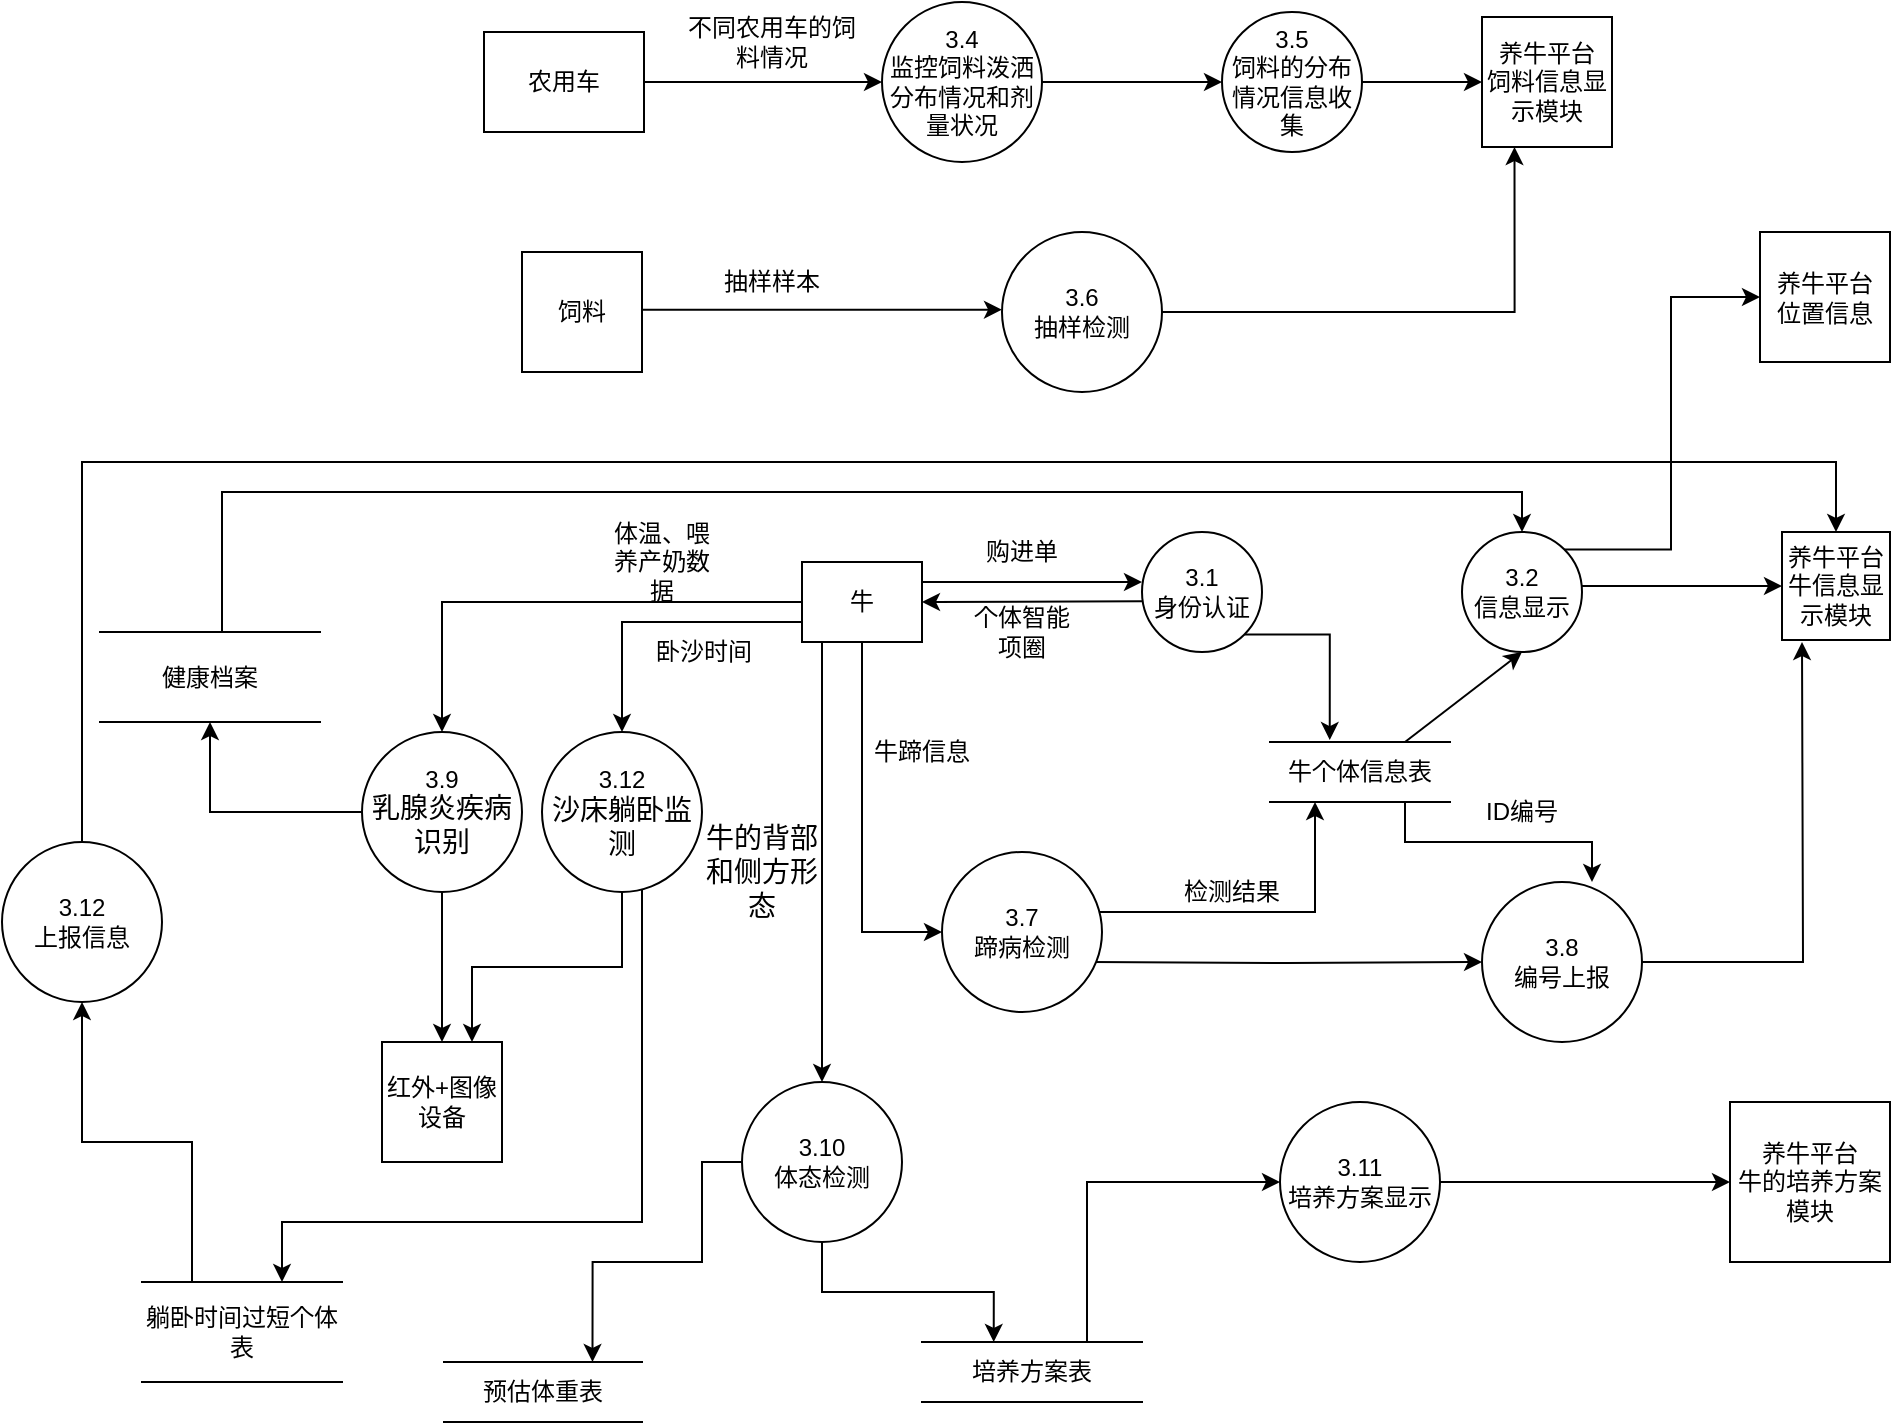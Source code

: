 <mxfile version="15.7.0" type="github">
  <diagram id="PhO16UAb1bBxQCCEMA57" name="Page-1">
    <mxGraphModel dx="973" dy="518" grid="1" gridSize="10" guides="1" tooltips="1" connect="1" arrows="1" fold="1" page="1" pageScale="1" pageWidth="1200" pageHeight="1920" math="0" shadow="0">
      <root>
        <mxCell id="0" />
        <mxCell id="1" parent="0" />
        <mxCell id="A-y7OaiIlYvrfuH1-HBK-48" style="edgeStyle=orthogonalEdgeStyle;rounded=0;orthogonalLoop=1;jettySize=auto;html=1;exitX=0.75;exitY=1;exitDx=0;exitDy=0;" edge="1" parent="1" source="wGLRBGFEHYjUbP7ZM2yr-5">
          <mxGeometry relative="1" as="geometry">
            <mxPoint x="1035" y="730" as="targetPoint" />
            <Array as="points">
              <mxPoint x="942" y="710" />
              <mxPoint x="1035" y="710" />
            </Array>
          </mxGeometry>
        </mxCell>
        <mxCell id="wGLRBGFEHYjUbP7ZM2yr-5" value="牛个体信息表" style="shape=partialRectangle;whiteSpace=wrap;html=1;left=0;right=0;fillColor=none;" parent="1" vertex="1">
          <mxGeometry x="874" y="660" width="90" height="30" as="geometry" />
        </mxCell>
        <mxCell id="A-y7OaiIlYvrfuH1-HBK-39" style="edgeStyle=orthogonalEdgeStyle;rounded=0;orthogonalLoop=1;jettySize=auto;html=1;exitX=0.5;exitY=1;exitDx=0;exitDy=0;entryX=0;entryY=0.5;entryDx=0;entryDy=0;" edge="1" parent="1" source="A-y7OaiIlYvrfuH1-HBK-1" target="A-y7OaiIlYvrfuH1-HBK-38">
          <mxGeometry relative="1" as="geometry">
            <mxPoint x="670" y="750" as="targetPoint" />
          </mxGeometry>
        </mxCell>
        <mxCell id="A-y7OaiIlYvrfuH1-HBK-54" style="edgeStyle=orthogonalEdgeStyle;rounded=0;orthogonalLoop=1;jettySize=auto;html=1;exitX=0;exitY=0.5;exitDx=0;exitDy=0;entryX=0.5;entryY=0;entryDx=0;entryDy=0;" edge="1" parent="1" source="A-y7OaiIlYvrfuH1-HBK-1" target="A-y7OaiIlYvrfuH1-HBK-51">
          <mxGeometry relative="1" as="geometry" />
        </mxCell>
        <mxCell id="A-y7OaiIlYvrfuH1-HBK-62" style="edgeStyle=orthogonalEdgeStyle;rounded=0;orthogonalLoop=1;jettySize=auto;html=1;exitX=0.25;exitY=1;exitDx=0;exitDy=0;entryX=0.5;entryY=0;entryDx=0;entryDy=0;" edge="1" parent="1" source="A-y7OaiIlYvrfuH1-HBK-1" target="A-y7OaiIlYvrfuH1-HBK-61">
          <mxGeometry relative="1" as="geometry">
            <Array as="points">
              <mxPoint x="650" y="610" />
            </Array>
          </mxGeometry>
        </mxCell>
        <mxCell id="A-y7OaiIlYvrfuH1-HBK-78" style="edgeStyle=orthogonalEdgeStyle;rounded=0;orthogonalLoop=1;jettySize=auto;html=1;exitX=0;exitY=0.75;exitDx=0;exitDy=0;" edge="1" parent="1" source="A-y7OaiIlYvrfuH1-HBK-1" target="A-y7OaiIlYvrfuH1-HBK-76">
          <mxGeometry relative="1" as="geometry" />
        </mxCell>
        <mxCell id="A-y7OaiIlYvrfuH1-HBK-1" value="牛" style="rounded=0;whiteSpace=wrap;html=1;" vertex="1" parent="1">
          <mxGeometry x="640" y="570" width="60" height="40" as="geometry" />
        </mxCell>
        <mxCell id="A-y7OaiIlYvrfuH1-HBK-37" style="edgeStyle=orthogonalEdgeStyle;rounded=0;orthogonalLoop=1;jettySize=auto;html=1;exitX=1;exitY=1;exitDx=0;exitDy=0;entryX=0.332;entryY=-0.032;entryDx=0;entryDy=0;entryPerimeter=0;" edge="1" parent="1" source="A-y7OaiIlYvrfuH1-HBK-2" target="wGLRBGFEHYjUbP7ZM2yr-5">
          <mxGeometry relative="1" as="geometry" />
        </mxCell>
        <mxCell id="A-y7OaiIlYvrfuH1-HBK-2" value="3.1&lt;br&gt;身份认证" style="ellipse;whiteSpace=wrap;html=1;aspect=fixed;" vertex="1" parent="1">
          <mxGeometry x="810" y="555" width="60" height="60" as="geometry" />
        </mxCell>
        <mxCell id="A-y7OaiIlYvrfuH1-HBK-3" value="" style="endArrow=classic;html=1;rounded=0;" edge="1" parent="1">
          <mxGeometry width="50" height="50" relative="1" as="geometry">
            <mxPoint x="700" y="580" as="sourcePoint" />
            <mxPoint x="810" y="580" as="targetPoint" />
          </mxGeometry>
        </mxCell>
        <mxCell id="A-y7OaiIlYvrfuH1-HBK-4" value="购进单" style="text;html=1;strokeColor=none;fillColor=none;align=center;verticalAlign=middle;whiteSpace=wrap;rounded=0;" vertex="1" parent="1">
          <mxGeometry x="720" y="550" width="60" height="30" as="geometry" />
        </mxCell>
        <mxCell id="A-y7OaiIlYvrfuH1-HBK-6" value="" style="endArrow=classic;html=1;rounded=0;entryX=1;entryY=0.5;entryDx=0;entryDy=0;" edge="1" parent="1" target="A-y7OaiIlYvrfuH1-HBK-1">
          <mxGeometry width="50" height="50" relative="1" as="geometry">
            <mxPoint x="810" y="589.58" as="sourcePoint" />
            <mxPoint x="710" y="589.58" as="targetPoint" />
            <Array as="points" />
          </mxGeometry>
        </mxCell>
        <mxCell id="A-y7OaiIlYvrfuH1-HBK-7" value="个体智能项圈" style="text;html=1;strokeColor=none;fillColor=none;align=center;verticalAlign=middle;whiteSpace=wrap;rounded=0;" vertex="1" parent="1">
          <mxGeometry x="720" y="590" width="60" height="30" as="geometry" />
        </mxCell>
        <mxCell id="A-y7OaiIlYvrfuH1-HBK-88" style="edgeStyle=orthogonalEdgeStyle;rounded=0;orthogonalLoop=1;jettySize=auto;html=1;exitX=1;exitY=0;exitDx=0;exitDy=0;entryX=0;entryY=0.5;entryDx=0;entryDy=0;" edge="1" parent="1" source="A-y7OaiIlYvrfuH1-HBK-13" target="A-y7OaiIlYvrfuH1-HBK-87">
          <mxGeometry relative="1" as="geometry" />
        </mxCell>
        <mxCell id="A-y7OaiIlYvrfuH1-HBK-13" value="3.2&lt;br&gt;信息显示" style="ellipse;whiteSpace=wrap;html=1;aspect=fixed;" vertex="1" parent="1">
          <mxGeometry x="970" y="555" width="60" height="60" as="geometry" />
        </mxCell>
        <mxCell id="A-y7OaiIlYvrfuH1-HBK-14" value="" style="endArrow=classic;html=1;rounded=0;entryX=0.5;entryY=1;entryDx=0;entryDy=0;exitX=0.75;exitY=0;exitDx=0;exitDy=0;" edge="1" parent="1" source="wGLRBGFEHYjUbP7ZM2yr-5" target="A-y7OaiIlYvrfuH1-HBK-13">
          <mxGeometry width="50" height="50" relative="1" as="geometry">
            <mxPoint x="840" y="560" as="sourcePoint" />
            <mxPoint x="890" y="510" as="targetPoint" />
            <Array as="points" />
          </mxGeometry>
        </mxCell>
        <mxCell id="A-y7OaiIlYvrfuH1-HBK-16" value="养牛平台&lt;br&gt;牛信息显示模块" style="whiteSpace=wrap;html=1;aspect=fixed;" vertex="1" parent="1">
          <mxGeometry x="1130" y="555" width="54" height="54" as="geometry" />
        </mxCell>
        <mxCell id="A-y7OaiIlYvrfuH1-HBK-17" value="" style="endArrow=classic;html=1;rounded=0;entryX=0;entryY=0.5;entryDx=0;entryDy=0;" edge="1" parent="1" target="A-y7OaiIlYvrfuH1-HBK-16">
          <mxGeometry width="50" height="50" relative="1" as="geometry">
            <mxPoint x="1030" y="582" as="sourcePoint" />
            <mxPoint x="1100" y="555" as="targetPoint" />
          </mxGeometry>
        </mxCell>
        <mxCell id="A-y7OaiIlYvrfuH1-HBK-25" style="edgeStyle=orthogonalEdgeStyle;rounded=0;orthogonalLoop=1;jettySize=auto;html=1;exitX=1;exitY=0.5;exitDx=0;exitDy=0;entryX=0;entryY=0.5;entryDx=0;entryDy=0;" edge="1" parent="1" source="A-y7OaiIlYvrfuH1-HBK-18" target="A-y7OaiIlYvrfuH1-HBK-23">
          <mxGeometry relative="1" as="geometry" />
        </mxCell>
        <mxCell id="A-y7OaiIlYvrfuH1-HBK-18" value="农用车" style="rounded=0;whiteSpace=wrap;html=1;" vertex="1" parent="1">
          <mxGeometry x="481" y="305" width="80" height="50" as="geometry" />
        </mxCell>
        <mxCell id="A-y7OaiIlYvrfuH1-HBK-31" value="" style="edgeStyle=orthogonalEdgeStyle;rounded=0;orthogonalLoop=1;jettySize=auto;html=1;" edge="1" parent="1" source="A-y7OaiIlYvrfuH1-HBK-19" target="A-y7OaiIlYvrfuH1-HBK-30">
          <mxGeometry relative="1" as="geometry" />
        </mxCell>
        <mxCell id="A-y7OaiIlYvrfuH1-HBK-19" value="3.5&lt;br&gt;饲料的分布情况信息收集" style="ellipse;whiteSpace=wrap;html=1;aspect=fixed;" vertex="1" parent="1">
          <mxGeometry x="850" y="295" width="70" height="70" as="geometry" />
        </mxCell>
        <mxCell id="A-y7OaiIlYvrfuH1-HBK-28" value="" style="edgeStyle=orthogonalEdgeStyle;rounded=0;orthogonalLoop=1;jettySize=auto;html=1;" edge="1" parent="1" source="A-y7OaiIlYvrfuH1-HBK-23" target="A-y7OaiIlYvrfuH1-HBK-19">
          <mxGeometry relative="1" as="geometry" />
        </mxCell>
        <mxCell id="A-y7OaiIlYvrfuH1-HBK-23" value="3.4&lt;br&gt;监控饲料泼洒分布情况和剂量状况" style="ellipse;whiteSpace=wrap;html=1;aspect=fixed;" vertex="1" parent="1">
          <mxGeometry x="680" y="290" width="80" height="80" as="geometry" />
        </mxCell>
        <mxCell id="A-y7OaiIlYvrfuH1-HBK-26" value="不同农用车的饲料情况" style="text;html=1;strokeColor=none;fillColor=none;align=center;verticalAlign=middle;whiteSpace=wrap;rounded=0;" vertex="1" parent="1">
          <mxGeometry x="580" y="295" width="90" height="30" as="geometry" />
        </mxCell>
        <mxCell id="A-y7OaiIlYvrfuH1-HBK-30" value="养牛平台&lt;br&gt;饲料信息显示模块" style="whiteSpace=wrap;html=1;aspect=fixed;" vertex="1" parent="1">
          <mxGeometry x="980" y="297.5" width="65" height="65" as="geometry" />
        </mxCell>
        <mxCell id="A-y7OaiIlYvrfuH1-HBK-34" value="" style="edgeStyle=orthogonalEdgeStyle;rounded=0;orthogonalLoop=1;jettySize=auto;html=1;" edge="1" parent="1">
          <mxGeometry relative="1" as="geometry">
            <mxPoint x="560" y="443.82" as="sourcePoint" />
            <mxPoint x="740" y="443.82" as="targetPoint" />
          </mxGeometry>
        </mxCell>
        <mxCell id="A-y7OaiIlYvrfuH1-HBK-32" value="饲料" style="whiteSpace=wrap;html=1;aspect=fixed;" vertex="1" parent="1">
          <mxGeometry x="500" y="415" width="60" height="60" as="geometry" />
        </mxCell>
        <mxCell id="A-y7OaiIlYvrfuH1-HBK-36" style="edgeStyle=orthogonalEdgeStyle;rounded=0;orthogonalLoop=1;jettySize=auto;html=1;exitX=1;exitY=0.5;exitDx=0;exitDy=0;entryX=0.25;entryY=1;entryDx=0;entryDy=0;" edge="1" parent="1" source="A-y7OaiIlYvrfuH1-HBK-33" target="A-y7OaiIlYvrfuH1-HBK-30">
          <mxGeometry relative="1" as="geometry" />
        </mxCell>
        <mxCell id="A-y7OaiIlYvrfuH1-HBK-33" value="3.6&lt;br&gt;抽样检测" style="ellipse;whiteSpace=wrap;html=1;aspect=fixed;" vertex="1" parent="1">
          <mxGeometry x="740" y="405" width="80" height="80" as="geometry" />
        </mxCell>
        <mxCell id="A-y7OaiIlYvrfuH1-HBK-35" value="抽样样本" style="text;html=1;strokeColor=none;fillColor=none;align=center;verticalAlign=middle;whiteSpace=wrap;rounded=0;" vertex="1" parent="1">
          <mxGeometry x="595" y="415" width="60" height="30" as="geometry" />
        </mxCell>
        <mxCell id="A-y7OaiIlYvrfuH1-HBK-43" style="edgeStyle=orthogonalEdgeStyle;rounded=0;orthogonalLoop=1;jettySize=auto;html=1;entryX=0.25;entryY=1;entryDx=0;entryDy=0;exitX=0.977;exitY=0.397;exitDx=0;exitDy=0;exitPerimeter=0;" edge="1" parent="1" source="A-y7OaiIlYvrfuH1-HBK-38" target="wGLRBGFEHYjUbP7ZM2yr-5">
          <mxGeometry relative="1" as="geometry">
            <mxPoint x="805" y="745" as="sourcePoint" />
            <Array as="points">
              <mxPoint x="788" y="745" />
              <mxPoint x="897" y="745" />
            </Array>
          </mxGeometry>
        </mxCell>
        <mxCell id="A-y7OaiIlYvrfuH1-HBK-47" value="" style="edgeStyle=orthogonalEdgeStyle;rounded=0;orthogonalLoop=1;jettySize=auto;html=1;entryX=0;entryY=0.5;entryDx=0;entryDy=0;" edge="1" parent="1" target="A-y7OaiIlYvrfuH1-HBK-46">
          <mxGeometry relative="1" as="geometry">
            <mxPoint x="785" y="770" as="sourcePoint" />
            <mxPoint x="970" y="770" as="targetPoint" />
          </mxGeometry>
        </mxCell>
        <mxCell id="A-y7OaiIlYvrfuH1-HBK-38" value="3.7&lt;br&gt;蹄病检测" style="ellipse;whiteSpace=wrap;html=1;aspect=fixed;" vertex="1" parent="1">
          <mxGeometry x="710" y="715" width="80" height="80" as="geometry" />
        </mxCell>
        <mxCell id="A-y7OaiIlYvrfuH1-HBK-40" value="牛蹄信息" style="text;html=1;strokeColor=none;fillColor=none;align=center;verticalAlign=middle;whiteSpace=wrap;rounded=0;" vertex="1" parent="1">
          <mxGeometry x="670" y="650" width="60" height="30" as="geometry" />
        </mxCell>
        <mxCell id="A-y7OaiIlYvrfuH1-HBK-44" value="检测结果" style="text;html=1;strokeColor=none;fillColor=none;align=center;verticalAlign=middle;whiteSpace=wrap;rounded=0;" vertex="1" parent="1">
          <mxGeometry x="825" y="720" width="60" height="30" as="geometry" />
        </mxCell>
        <mxCell id="A-y7OaiIlYvrfuH1-HBK-49" style="edgeStyle=orthogonalEdgeStyle;rounded=0;orthogonalLoop=1;jettySize=auto;html=1;exitX=1;exitY=0.5;exitDx=0;exitDy=0;" edge="1" parent="1" source="A-y7OaiIlYvrfuH1-HBK-46">
          <mxGeometry relative="1" as="geometry">
            <mxPoint x="1140" y="610.0" as="targetPoint" />
            <mxPoint x="1075" y="770" as="sourcePoint" />
          </mxGeometry>
        </mxCell>
        <mxCell id="A-y7OaiIlYvrfuH1-HBK-46" value="3.8&lt;br&gt;编号上报" style="ellipse;whiteSpace=wrap;html=1;aspect=fixed;" vertex="1" parent="1">
          <mxGeometry x="980" y="730" width="80" height="80" as="geometry" />
        </mxCell>
        <mxCell id="A-y7OaiIlYvrfuH1-HBK-50" value="红外+图像设备" style="whiteSpace=wrap;html=1;aspect=fixed;" vertex="1" parent="1">
          <mxGeometry x="430" y="810" width="60" height="60" as="geometry" />
        </mxCell>
        <mxCell id="A-y7OaiIlYvrfuH1-HBK-55" value="" style="edgeStyle=orthogonalEdgeStyle;rounded=0;orthogonalLoop=1;jettySize=auto;html=1;" edge="1" parent="1" source="A-y7OaiIlYvrfuH1-HBK-51">
          <mxGeometry relative="1" as="geometry">
            <mxPoint x="460.0" y="810" as="targetPoint" />
          </mxGeometry>
        </mxCell>
        <mxCell id="A-y7OaiIlYvrfuH1-HBK-58" style="edgeStyle=orthogonalEdgeStyle;rounded=0;orthogonalLoop=1;jettySize=auto;html=1;entryX=0.5;entryY=1;entryDx=0;entryDy=0;" edge="1" parent="1" source="A-y7OaiIlYvrfuH1-HBK-51" target="A-y7OaiIlYvrfuH1-HBK-57">
          <mxGeometry relative="1" as="geometry" />
        </mxCell>
        <mxCell id="A-y7OaiIlYvrfuH1-HBK-51" value="3.9&lt;br&gt;&lt;font face=&quot;等线&quot;&gt;&lt;span style=&quot;font-size: 14px&quot;&gt;乳腺炎疾病识别&lt;/span&gt;&lt;/font&gt;" style="ellipse;whiteSpace=wrap;html=1;aspect=fixed;" vertex="1" parent="1">
          <mxGeometry x="420" y="655" width="80" height="80" as="geometry" />
        </mxCell>
        <mxCell id="A-y7OaiIlYvrfuH1-HBK-52" value="ID编号" style="text;html=1;strokeColor=none;fillColor=none;align=center;verticalAlign=middle;whiteSpace=wrap;rounded=0;" vertex="1" parent="1">
          <mxGeometry x="970" y="680" width="60" height="30" as="geometry" />
        </mxCell>
        <mxCell id="A-y7OaiIlYvrfuH1-HBK-56" value="体温、喂养产奶数据" style="text;html=1;strokeColor=none;fillColor=none;align=center;verticalAlign=middle;whiteSpace=wrap;rounded=0;" vertex="1" parent="1">
          <mxGeometry x="540" y="555" width="60" height="30" as="geometry" />
        </mxCell>
        <mxCell id="A-y7OaiIlYvrfuH1-HBK-59" style="edgeStyle=orthogonalEdgeStyle;rounded=0;orthogonalLoop=1;jettySize=auto;html=1;entryX=0.5;entryY=0;entryDx=0;entryDy=0;" edge="1" parent="1" source="A-y7OaiIlYvrfuH1-HBK-57" target="A-y7OaiIlYvrfuH1-HBK-13">
          <mxGeometry relative="1" as="geometry">
            <Array as="points">
              <mxPoint x="350" y="535" />
              <mxPoint x="1000" y="535" />
            </Array>
          </mxGeometry>
        </mxCell>
        <mxCell id="A-y7OaiIlYvrfuH1-HBK-57" value="健康档案" style="shape=partialRectangle;whiteSpace=wrap;html=1;left=0;right=0;fillColor=none;" vertex="1" parent="1">
          <mxGeometry x="289" y="605" width="110" height="45" as="geometry" />
        </mxCell>
        <mxCell id="A-y7OaiIlYvrfuH1-HBK-68" style="edgeStyle=orthogonalEdgeStyle;rounded=0;orthogonalLoop=1;jettySize=auto;html=1;entryX=0.326;entryY=-0.001;entryDx=0;entryDy=0;exitX=0.5;exitY=1;exitDx=0;exitDy=0;entryPerimeter=0;" edge="1" parent="1" source="A-y7OaiIlYvrfuH1-HBK-61" target="A-y7OaiIlYvrfuH1-HBK-67">
          <mxGeometry relative="1" as="geometry" />
        </mxCell>
        <mxCell id="A-y7OaiIlYvrfuH1-HBK-74" style="edgeStyle=orthogonalEdgeStyle;rounded=0;orthogonalLoop=1;jettySize=auto;html=1;exitX=0;exitY=0.5;exitDx=0;exitDy=0;entryX=0.75;entryY=0;entryDx=0;entryDy=0;" edge="1" parent="1" source="A-y7OaiIlYvrfuH1-HBK-61" target="A-y7OaiIlYvrfuH1-HBK-73">
          <mxGeometry relative="1" as="geometry">
            <Array as="points">
              <mxPoint x="590" y="870" />
              <mxPoint x="590" y="920" />
              <mxPoint x="535" y="920" />
            </Array>
          </mxGeometry>
        </mxCell>
        <mxCell id="A-y7OaiIlYvrfuH1-HBK-61" value="3.10&lt;br&gt;体态检测" style="ellipse;whiteSpace=wrap;html=1;aspect=fixed;" vertex="1" parent="1">
          <mxGeometry x="610" y="830" width="80" height="80" as="geometry" />
        </mxCell>
        <mxCell id="A-y7OaiIlYvrfuH1-HBK-66" value="&lt;span style=&quot;font-size: 10.5pt&quot;&gt;牛的背部和侧方形态&lt;/span&gt;" style="text;html=1;strokeColor=none;fillColor=none;align=center;verticalAlign=middle;whiteSpace=wrap;rounded=0;" vertex="1" parent="1">
          <mxGeometry x="590" y="670" width="60" height="110" as="geometry" />
        </mxCell>
        <mxCell id="A-y7OaiIlYvrfuH1-HBK-70" style="edgeStyle=orthogonalEdgeStyle;rounded=0;orthogonalLoop=1;jettySize=auto;html=1;exitX=0.75;exitY=0;exitDx=0;exitDy=0;entryX=0;entryY=0.5;entryDx=0;entryDy=0;" edge="1" parent="1" source="A-y7OaiIlYvrfuH1-HBK-67" target="A-y7OaiIlYvrfuH1-HBK-69">
          <mxGeometry relative="1" as="geometry" />
        </mxCell>
        <mxCell id="A-y7OaiIlYvrfuH1-HBK-67" value="培养方案表" style="shape=partialRectangle;whiteSpace=wrap;html=1;left=0;right=0;fillColor=none;" vertex="1" parent="1">
          <mxGeometry x="700" y="960" width="110" height="30" as="geometry" />
        </mxCell>
        <mxCell id="A-y7OaiIlYvrfuH1-HBK-72" style="edgeStyle=orthogonalEdgeStyle;rounded=0;orthogonalLoop=1;jettySize=auto;html=1;exitX=1;exitY=0.5;exitDx=0;exitDy=0;" edge="1" parent="1" source="A-y7OaiIlYvrfuH1-HBK-69" target="A-y7OaiIlYvrfuH1-HBK-71">
          <mxGeometry relative="1" as="geometry" />
        </mxCell>
        <mxCell id="A-y7OaiIlYvrfuH1-HBK-69" value="3.11&lt;br&gt;培养方案显示" style="ellipse;whiteSpace=wrap;html=1;aspect=fixed;" vertex="1" parent="1">
          <mxGeometry x="879" y="840" width="80" height="80" as="geometry" />
        </mxCell>
        <mxCell id="A-y7OaiIlYvrfuH1-HBK-71" value="养牛平台&lt;br&gt;牛的培养方案模块" style="whiteSpace=wrap;html=1;aspect=fixed;" vertex="1" parent="1">
          <mxGeometry x="1104" y="840" width="80" height="80" as="geometry" />
        </mxCell>
        <mxCell id="A-y7OaiIlYvrfuH1-HBK-73" value="预估体重表" style="shape=partialRectangle;whiteSpace=wrap;html=1;left=0;right=0;fillColor=none;" vertex="1" parent="1">
          <mxGeometry x="461" y="970" width="99" height="30" as="geometry" />
        </mxCell>
        <mxCell id="A-y7OaiIlYvrfuH1-HBK-79" style="edgeStyle=orthogonalEdgeStyle;rounded=0;orthogonalLoop=1;jettySize=auto;html=1;exitX=0.5;exitY=1;exitDx=0;exitDy=0;entryX=0.75;entryY=0;entryDx=0;entryDy=0;" edge="1" parent="1" source="A-y7OaiIlYvrfuH1-HBK-76" target="A-y7OaiIlYvrfuH1-HBK-50">
          <mxGeometry relative="1" as="geometry" />
        </mxCell>
        <mxCell id="A-y7OaiIlYvrfuH1-HBK-83" style="edgeStyle=orthogonalEdgeStyle;rounded=0;orthogonalLoop=1;jettySize=auto;html=1;exitX=1;exitY=1;exitDx=0;exitDy=0;" edge="1" parent="1" source="A-y7OaiIlYvrfuH1-HBK-76" target="A-y7OaiIlYvrfuH1-HBK-82">
          <mxGeometry relative="1" as="geometry">
            <Array as="points">
              <mxPoint x="560" y="723" />
              <mxPoint x="560" y="900" />
              <mxPoint x="380" y="900" />
            </Array>
          </mxGeometry>
        </mxCell>
        <mxCell id="A-y7OaiIlYvrfuH1-HBK-76" value="3.12&lt;br&gt;&lt;span style=&quot;font-size: 10.5pt&quot;&gt;沙床躺卧监测&lt;/span&gt;" style="ellipse;whiteSpace=wrap;html=1;aspect=fixed;" vertex="1" parent="1">
          <mxGeometry x="510" y="655" width="80" height="80" as="geometry" />
        </mxCell>
        <mxCell id="A-y7OaiIlYvrfuH1-HBK-80" value="卧沙时间" style="text;html=1;strokeColor=none;fillColor=none;align=center;verticalAlign=middle;whiteSpace=wrap;rounded=0;" vertex="1" parent="1">
          <mxGeometry x="561" y="600" width="60" height="30" as="geometry" />
        </mxCell>
        <mxCell id="A-y7OaiIlYvrfuH1-HBK-85" style="edgeStyle=orthogonalEdgeStyle;rounded=0;orthogonalLoop=1;jettySize=auto;html=1;exitX=0.25;exitY=0;exitDx=0;exitDy=0;entryX=0.5;entryY=1;entryDx=0;entryDy=0;" edge="1" parent="1" source="A-y7OaiIlYvrfuH1-HBK-82" target="A-y7OaiIlYvrfuH1-HBK-84">
          <mxGeometry relative="1" as="geometry">
            <mxPoint x="280" y="830" as="targetPoint" />
          </mxGeometry>
        </mxCell>
        <mxCell id="A-y7OaiIlYvrfuH1-HBK-82" value="躺卧时间过短个体表" style="shape=partialRectangle;whiteSpace=wrap;html=1;left=0;right=0;fillColor=none;" vertex="1" parent="1">
          <mxGeometry x="310" y="930" width="100" height="50" as="geometry" />
        </mxCell>
        <mxCell id="A-y7OaiIlYvrfuH1-HBK-86" style="edgeStyle=orthogonalEdgeStyle;rounded=0;orthogonalLoop=1;jettySize=auto;html=1;exitX=0.5;exitY=0;exitDx=0;exitDy=0;entryX=0.5;entryY=0;entryDx=0;entryDy=0;" edge="1" parent="1" target="A-y7OaiIlYvrfuH1-HBK-16">
          <mxGeometry relative="1" as="geometry">
            <mxPoint x="280" y="750" as="sourcePoint" />
            <Array as="points">
              <mxPoint x="280" y="520" />
              <mxPoint x="1157" y="520" />
            </Array>
          </mxGeometry>
        </mxCell>
        <mxCell id="A-y7OaiIlYvrfuH1-HBK-84" value="3.12&lt;br&gt;上报信息" style="ellipse;whiteSpace=wrap;html=1;aspect=fixed;" vertex="1" parent="1">
          <mxGeometry x="240" y="710" width="80" height="80" as="geometry" />
        </mxCell>
        <mxCell id="A-y7OaiIlYvrfuH1-HBK-87" value="养牛平台&lt;br&gt;位置信息" style="whiteSpace=wrap;html=1;aspect=fixed;" vertex="1" parent="1">
          <mxGeometry x="1119" y="405" width="65" height="65" as="geometry" />
        </mxCell>
      </root>
    </mxGraphModel>
  </diagram>
</mxfile>
